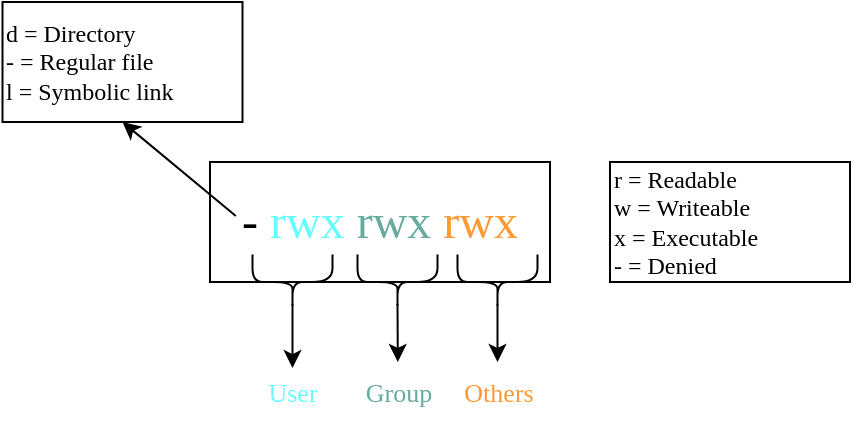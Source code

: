 <mxfile version="26.1.1">
  <diagram name="Page-1" id="tT1DGQbiog5SqWjkDfTY">
    <mxGraphModel dx="989" dy="538" grid="0" gridSize="10" guides="1" tooltips="1" connect="1" arrows="1" fold="1" page="1" pageScale="1" pageWidth="827" pageHeight="1169" math="0" shadow="0">
      <root>
        <mxCell id="0" />
        <mxCell id="1" parent="0" />
        <mxCell id="ui-YX1ZS1hCWvexbHD3b-1" value="&lt;font style=&quot;font-size: 24px;&quot;&gt;&lt;font style=&quot;&quot; face=&quot;Comic Sans MS&quot;&gt;- &lt;font style=&quot;color: rgb(102, 255, 255);&quot;&gt;rwx&lt;/font&gt; &lt;font style=&quot;color: rgb(103, 171, 159);&quot;&gt;rw&lt;/font&gt;&lt;/font&gt;&lt;span style=&quot;font-family: &amp;quot;Comic Sans MS&amp;quot;;&quot;&gt;&lt;font style=&quot;color: rgb(103, 171, 159);&quot;&gt;x &lt;/font&gt;&lt;font style=&quot;color: rgb(255, 153, 51);&quot;&gt;rwx&lt;/font&gt;&lt;/span&gt;&lt;/font&gt;" style="rounded=0;whiteSpace=wrap;html=1;" vertex="1" parent="1">
          <mxGeometry x="320" y="240" width="170" height="60" as="geometry" />
        </mxCell>
        <mxCell id="ui-YX1ZS1hCWvexbHD3b-3" value="&lt;font style=&quot;font-size: 13px;&quot;&gt;User&lt;/font&gt;" style="text;html=1;align=center;verticalAlign=middle;resizable=0;points=[];autosize=1;strokeColor=none;fillColor=none;fontFamily=Comic Sans MS;fontColor=#66FFFF;" vertex="1" parent="1">
          <mxGeometry x="336.25" y="340" width="50" height="30" as="geometry" />
        </mxCell>
        <mxCell id="ui-YX1ZS1hCWvexbHD3b-4" value="&lt;font style=&quot;font-size: 13px;&quot;&gt;Group&lt;/font&gt;" style="text;html=1;align=center;verticalAlign=middle;resizable=0;points=[];autosize=1;strokeColor=none;fillColor=none;fontFamily=Comic Sans MS;fontColor=#67AB9F;" vertex="1" parent="1">
          <mxGeometry x="384" y="340" width="60" height="30" as="geometry" />
        </mxCell>
        <mxCell id="ui-YX1ZS1hCWvexbHD3b-5" value="&lt;font style=&quot;color: rgb(255, 153, 51); font-size: 13px;&quot;&gt;Others&lt;/font&gt;" style="text;html=1;align=center;verticalAlign=middle;resizable=0;points=[];autosize=1;strokeColor=none;fillColor=none;fontFamily=Comic Sans MS;" vertex="1" parent="1">
          <mxGeometry x="428.75" y="340" width="70" height="30" as="geometry" />
        </mxCell>
        <mxCell id="ui-YX1ZS1hCWvexbHD3b-6" value="" style="shape=curlyBracket;whiteSpace=wrap;html=1;rounded=1;flipH=1;labelPosition=right;verticalLabelPosition=middle;align=left;verticalAlign=middle;rotation=90;size=0.5;" vertex="1" parent="1">
          <mxGeometry x="347.5" y="280" width="27.5" height="40" as="geometry" />
        </mxCell>
        <mxCell id="ui-YX1ZS1hCWvexbHD3b-7" value="" style="shape=curlyBracket;whiteSpace=wrap;html=1;rounded=1;flipH=1;labelPosition=right;verticalLabelPosition=middle;align=left;verticalAlign=middle;rotation=90;size=0.5;" vertex="1" parent="1">
          <mxGeometry x="400" y="280" width="27.5" height="40" as="geometry" />
        </mxCell>
        <mxCell id="ui-YX1ZS1hCWvexbHD3b-8" value="" style="shape=curlyBracket;whiteSpace=wrap;html=1;rounded=1;flipH=1;labelPosition=right;verticalLabelPosition=middle;align=left;verticalAlign=middle;rotation=90;size=0.5;" vertex="1" parent="1">
          <mxGeometry x="450" y="280" width="27.5" height="40" as="geometry" />
        </mxCell>
        <mxCell id="ui-YX1ZS1hCWvexbHD3b-9" value="" style="endArrow=classic;html=1;rounded=0;exitX=0.1;exitY=0.5;exitDx=0;exitDy=0;exitPerimeter=0;entryX=0.5;entryY=0.101;entryDx=0;entryDy=0;entryPerimeter=0;" edge="1" parent="1" source="ui-YX1ZS1hCWvexbHD3b-6" target="ui-YX1ZS1hCWvexbHD3b-3">
          <mxGeometry width="50" height="50" relative="1" as="geometry">
            <mxPoint x="370" y="350" as="sourcePoint" />
            <mxPoint x="420" y="300" as="targetPoint" />
          </mxGeometry>
        </mxCell>
        <mxCell id="ui-YX1ZS1hCWvexbHD3b-10" value="" style="endArrow=classic;html=1;rounded=0;exitX=0.1;exitY=0.5;exitDx=0;exitDy=0;exitPerimeter=0;" edge="1" parent="1" source="ui-YX1ZS1hCWvexbHD3b-7" target="ui-YX1ZS1hCWvexbHD3b-4">
          <mxGeometry width="50" height="50" relative="1" as="geometry">
            <mxPoint x="371" y="321" as="sourcePoint" />
            <mxPoint x="371" y="353" as="targetPoint" />
          </mxGeometry>
        </mxCell>
        <mxCell id="ui-YX1ZS1hCWvexbHD3b-11" value="" style="endArrow=classic;html=1;rounded=0;exitX=0.1;exitY=0.5;exitDx=0;exitDy=0;exitPerimeter=0;" edge="1" parent="1" source="ui-YX1ZS1hCWvexbHD3b-8" target="ui-YX1ZS1hCWvexbHD3b-5">
          <mxGeometry width="50" height="50" relative="1" as="geometry">
            <mxPoint x="381" y="331" as="sourcePoint" />
            <mxPoint x="381" y="363" as="targetPoint" />
          </mxGeometry>
        </mxCell>
        <mxCell id="ui-YX1ZS1hCWvexbHD3b-12" value="&lt;font face=&quot;Comic Sans MS&quot;&gt;r = Readable&lt;/font&gt;&lt;div&gt;&lt;font face=&quot;Comic Sans MS&quot;&gt;w = Writeable&lt;/font&gt;&lt;/div&gt;&lt;div&gt;&lt;font face=&quot;Comic Sans MS&quot;&gt;x = Executable&lt;/font&gt;&lt;/div&gt;&lt;div&gt;&lt;font face=&quot;Comic Sans MS&quot;&gt;- = Denied&lt;/font&gt;&lt;/div&gt;" style="rounded=0;whiteSpace=wrap;html=1;align=left;" vertex="1" parent="1">
          <mxGeometry x="520" y="240" width="120" height="60" as="geometry" />
        </mxCell>
        <mxCell id="ui-YX1ZS1hCWvexbHD3b-14" value="&lt;font face=&quot;Comic Sans MS&quot;&gt;d = Directory&lt;/font&gt;&lt;div&gt;&lt;font face=&quot;Comic Sans MS&quot;&gt;- = Regular file&lt;/font&gt;&lt;/div&gt;&lt;div&gt;&lt;font face=&quot;Comic Sans MS&quot;&gt;l = Symbolic link&lt;/font&gt;&lt;/div&gt;" style="rounded=0;whiteSpace=wrap;html=1;align=left;" vertex="1" parent="1">
          <mxGeometry x="216.25" y="160" width="120" height="60" as="geometry" />
        </mxCell>
        <mxCell id="ui-YX1ZS1hCWvexbHD3b-15" value="" style="endArrow=classic;html=1;rounded=0;entryX=0.5;entryY=1;entryDx=0;entryDy=0;exitX=0.076;exitY=0.45;exitDx=0;exitDy=0;exitPerimeter=0;" edge="1" parent="1" source="ui-YX1ZS1hCWvexbHD3b-1" target="ui-YX1ZS1hCWvexbHD3b-14">
          <mxGeometry width="50" height="50" relative="1" as="geometry">
            <mxPoint x="260" y="280" as="sourcePoint" />
            <mxPoint x="275.96" y="292" as="targetPoint" />
          </mxGeometry>
        </mxCell>
      </root>
    </mxGraphModel>
  </diagram>
</mxfile>
